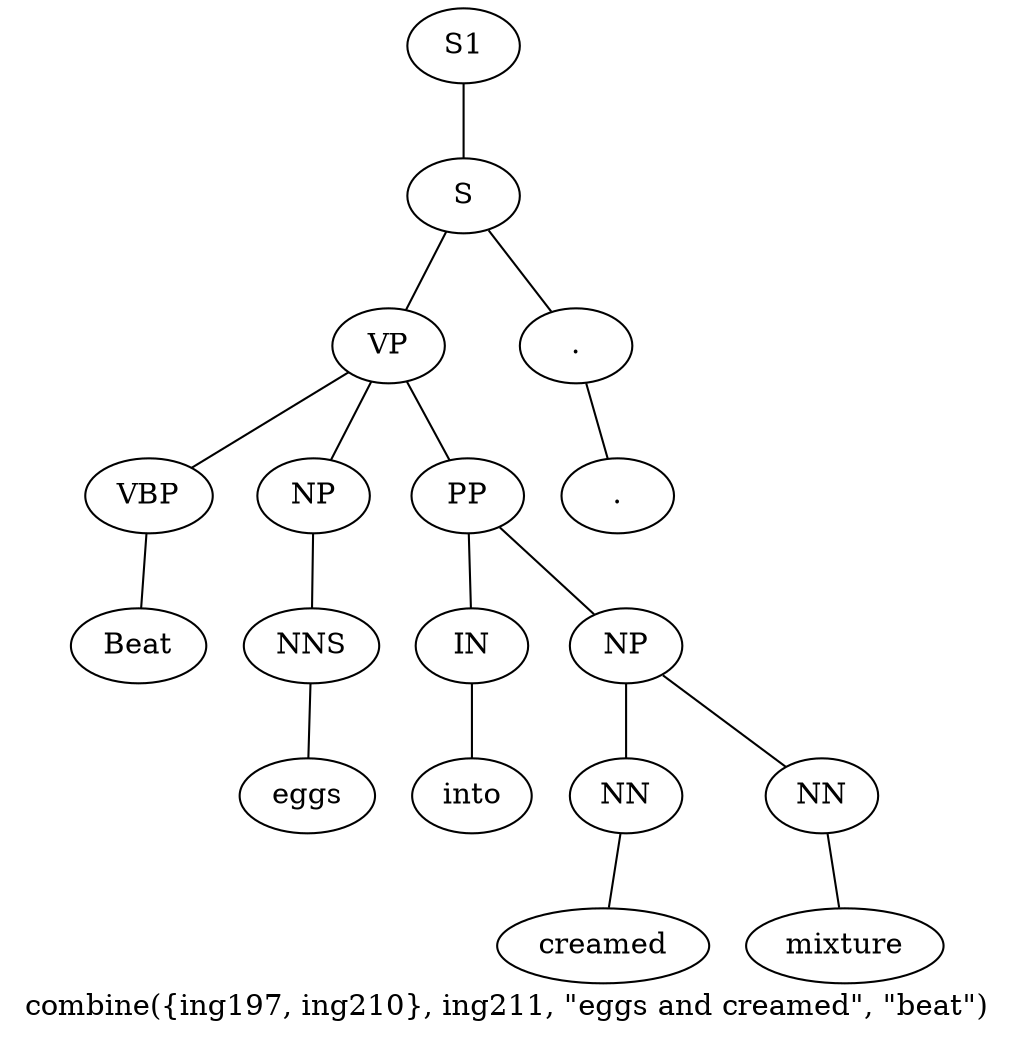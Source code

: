 graph SyntaxGraph {
	label = "combine({ing197, ing210}, ing211, \"eggs and creamed\", \"beat\")";
	Node0 [label="S1"];
	Node1 [label="S"];
	Node2 [label="VP"];
	Node3 [label="VBP"];
	Node4 [label="Beat"];
	Node5 [label="NP"];
	Node6 [label="NNS"];
	Node7 [label="eggs"];
	Node8 [label="PP"];
	Node9 [label="IN"];
	Node10 [label="into"];
	Node11 [label="NP"];
	Node12 [label="NN"];
	Node13 [label="creamed"];
	Node14 [label="NN"];
	Node15 [label="mixture"];
	Node16 [label="."];
	Node17 [label="."];

	Node0 -- Node1;
	Node1 -- Node2;
	Node1 -- Node16;
	Node2 -- Node3;
	Node2 -- Node5;
	Node2 -- Node8;
	Node3 -- Node4;
	Node5 -- Node6;
	Node6 -- Node7;
	Node8 -- Node9;
	Node8 -- Node11;
	Node9 -- Node10;
	Node11 -- Node12;
	Node11 -- Node14;
	Node12 -- Node13;
	Node14 -- Node15;
	Node16 -- Node17;
}